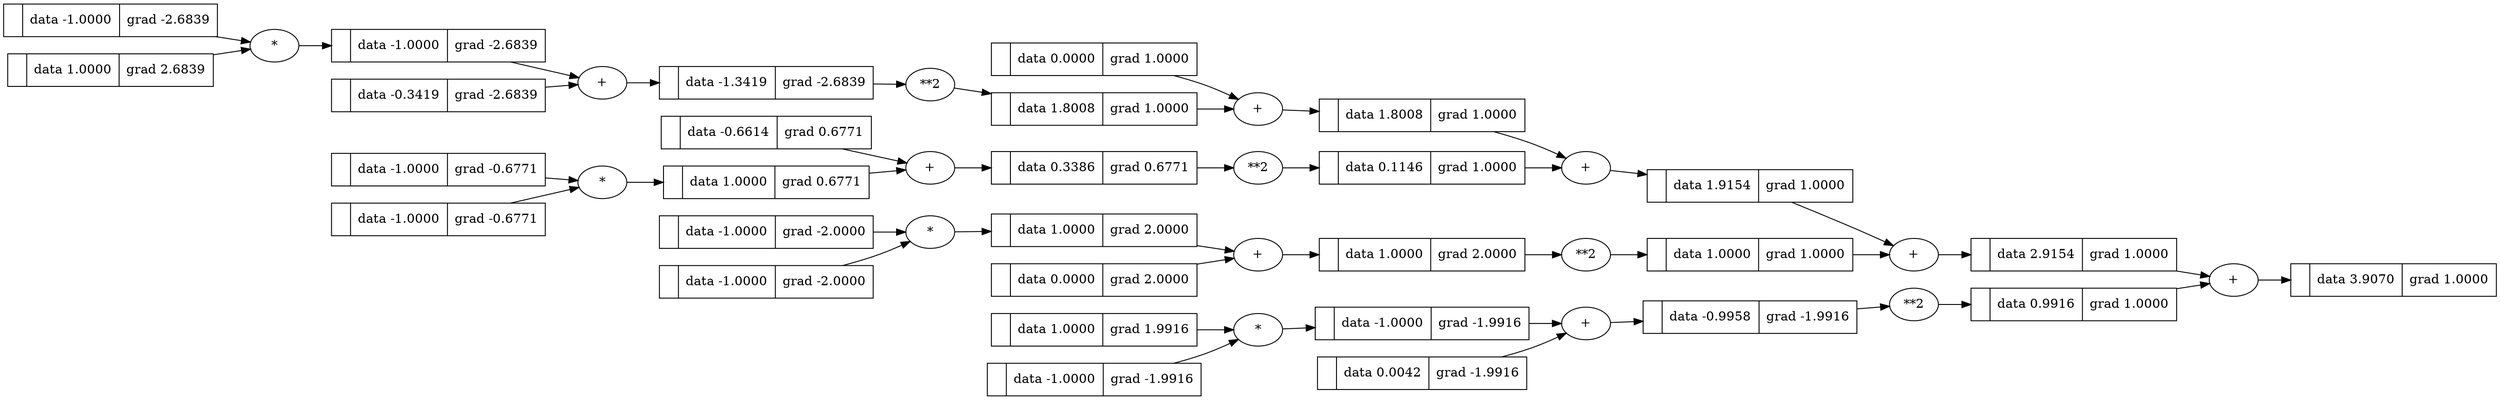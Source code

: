 digraph "Loss-Graph" {
	graph [rankdir=LR]
	2529514549264 [label="{  | data -0.6614 | grad 0.6771 }" shape=record]
	2529514549312 [label="{  | data 0.3386 | grad 0.6771 }" shape=record]
	"2529514549312+" [label="+"]
	"2529514549312+" -> 2529514549312
	2529514551424 [label="{  | data 3.9070 | grad 1.0000 }" shape=record]
	"2529514551424+" [label="+"]
	"2529514551424+" -> 2529514551424
	2529514549504 [label="{  | data 0.1146 | grad 1.0000 }" shape=record]
	"2529514549504**2" [label="**2"]
	"2529514549504**2" -> 2529514549504
	2529514277280 [label="{  | data 1.0000 | grad 1.9916 }" shape=record]
	2529514549696 [label="{  | data 1.9154 | grad 1.0000 }" shape=record]
	"2529514549696+" [label="+"]
	"2529514549696+" -> 2529514549696
	2529514549888 [label="{  | data -1.0000 | grad -2.0000 }" shape=record]
	2529514549936 [label="{  | data 1.0000 | grad 2.0000 }" shape=record]
	"2529514549936*" [label="*"]
	"2529514549936*" -> 2529514549936
	2529514021616 [label="{  | data -1.0000 | grad -0.6771 }" shape=record]
	2529514550128 [label="{  | data 0.0000 | grad 2.0000 }" shape=record]
	2529514550176 [label="{  | data 1.0000 | grad 2.0000 }" shape=record]
	"2529514550176+" [label="+"]
	"2529514550176+" -> 2529514550176
	2529514548160 [label="{  | data -1.0000 | grad -2.6839 }" shape=record]
	"2529514548160*" [label="*"]
	"2529514548160*" -> 2529514548160
	2529514550368 [label="{  | data 1.0000 | grad 1.0000 }" shape=record]
	"2529514550368**2" [label="**2"]
	"2529514550368**2" -> 2529514550368
	2529514548352 [label="{  | data -0.3419 | grad -2.6839 }" shape=record]
	2529514548400 [label="{  | data -1.3419 | grad -2.6839 }" shape=record]
	"2529514548400+" [label="+"]
	"2529514548400+" -> 2529514548400
	2529514550560 [label="{  | data 2.9154 | grad 1.0000 }" shape=record]
	"2529514550560+" [label="+"]
	"2529514550560+" -> 2529514550560
	2529514548592 [label="{  | data 1.8008 | grad 1.0000 }" shape=record]
	"2529514548592**2" [label="**2"]
	"2529514548592**2" -> 2529514548592
	2529514546576 [label="{  | data -1.0000 | grad -2.6839 }" shape=record]
	2529514550752 [label="{  | data -1.0000 | grad -1.9916 }" shape=record]
	2529514550800 [label="{  | data -1.0000 | grad -1.9916 }" shape=record]
	"2529514550800*" [label="*"]
	"2529514550800*" -> 2529514550800
	2529514548784 [label="{  | data 0.0000 | grad 1.0000 }" shape=record]
	2529514548832 [label="{  | data 1.8008 | grad 1.0000 }" shape=record]
	"2529514548832+" [label="+"]
	"2529514548832+" -> 2529514548832
	2529514550992 [label="{  | data 0.0042 | grad -1.9916 }" shape=record]
	2529514551040 [label="{  | data -0.9958 | grad -1.9916 }" shape=record]
	"2529514551040+" [label="+"]
	"2529514551040+" -> 2529514551040
	2529514549024 [label="{  | data -1.0000 | grad -0.6771 }" shape=record]
	2529514549072 [label="{  | data 1.0000 | grad 0.6771 }" shape=record]
	"2529514549072*" [label="*"]
	"2529514549072*" -> 2529514549072
	2529514276752 [label="{  | data -1.0000 | grad -2.0000 }" shape=record]
	2529514551232 [label="{  | data 0.9916 | grad 1.0000 }" shape=record]
	"2529514551232**2" [label="**2"]
	"2529514551232**2" -> 2529514551232
	2529509044192 [label="{  | data 1.0000 | grad 2.6839 }" shape=record]
	2529514550752 -> "2529514550800*"
	2529514548400 -> "2529514548592**2"
	2529514549936 -> "2529514550176+"
	2529514549072 -> "2529514549312+"
	2529514549504 -> "2529514549696+"
	2529514548832 -> "2529514549696+"
	2529514549888 -> "2529514549936*"
	2529514548352 -> "2529514548400+"
	2529514548784 -> "2529514548832+"
	2529514550176 -> "2529514550368**2"
	2529514550992 -> "2529514551040+"
	2529514549024 -> "2529514549072*"
	2529514021616 -> "2529514549072*"
	2529514549312 -> "2529514549504**2"
	2529514550128 -> "2529514550176+"
	2529514551232 -> "2529514551424+"
	2529514276752 -> "2529514549936*"
	2529509044192 -> "2529514548160*"
	2529514550560 -> "2529514551424+"
	2529514548160 -> "2529514548400+"
	2529514277280 -> "2529514550800*"
	2529514548592 -> "2529514548832+"
	2529514546576 -> "2529514548160*"
	2529514550800 -> "2529514551040+"
	2529514549264 -> "2529514549312+"
	2529514550368 -> "2529514550560+"
	2529514549696 -> "2529514550560+"
	2529514551040 -> "2529514551232**2"
}
